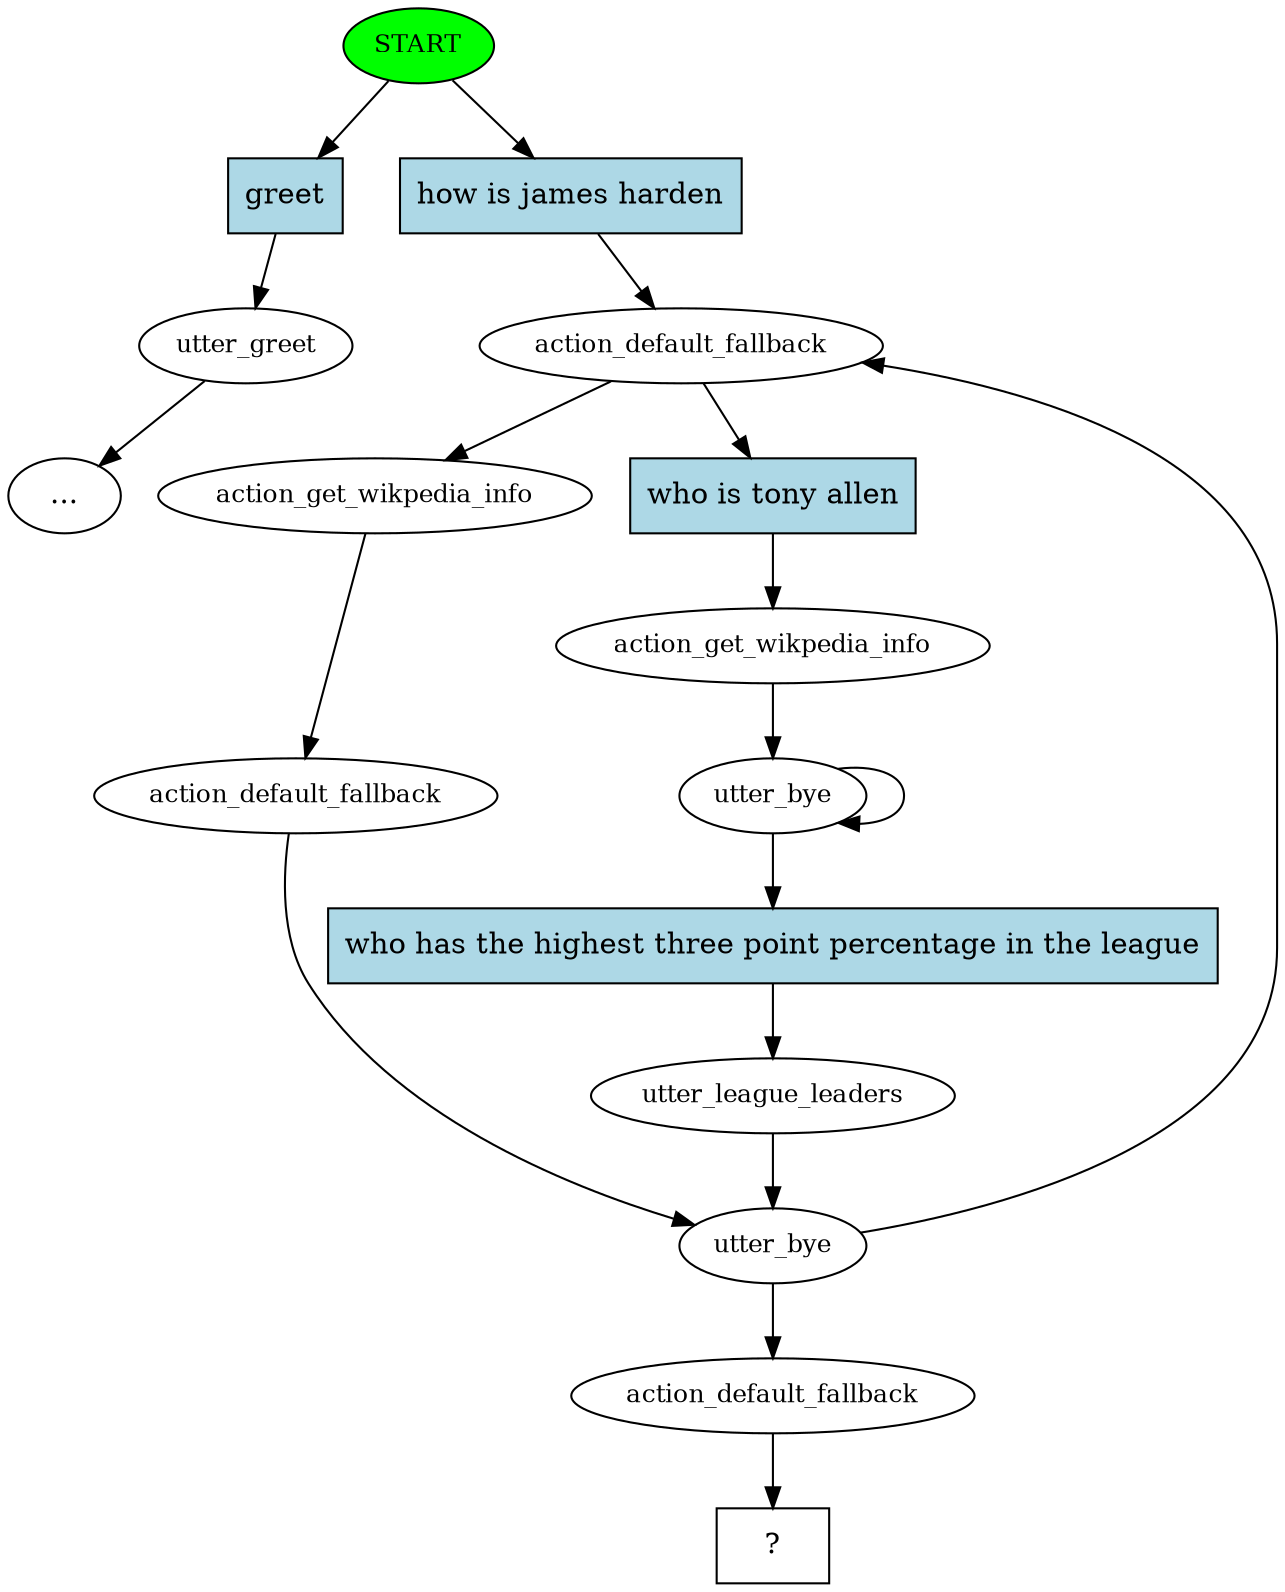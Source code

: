 digraph  {
0 [style=filled, fontsize=12, class="start active", fillcolor=green, label=START];
1 [fontsize=12, class="", label=utter_greet];
6 [fontsize=12, class=active, label=action_default_fallback];
7 [fontsize=12, class=active, label=action_get_wikpedia_info];
8 [fontsize=12, class=active, label=action_default_fallback];
9 [fontsize=12, class=active, label=utter_bye];
11 [fontsize=12, class=active, label=action_get_wikpedia_info];
12 [fontsize=12, class=active, label=utter_bye];
14 [fontsize=12, class=active, label=utter_league_leaders];
16 [fontsize=12, class=active, label=action_default_fallback];
17 [shape=rect, class="intent dashed active", label="  ?  "];
18 [label=greet, shape=rect, style=filled, class=intent, fillcolor=lightblue];
19 [label="how is james harden", shape=rect, style=filled, class="intent active", fillcolor=lightblue];
20 [label="who is tony allen", shape=rect, style=filled, class="intent active", fillcolor=lightblue];
21 [label="who has the highest three point percentage in the league", shape=rect, style=filled, class="intent active", fillcolor=lightblue];
"-7" [class=ellipsis, label="..."];
0 -> 18  [class="", key=0];
0 -> 19  [class=active, key=0];
1 -> "-7"  [class="", key=NONE, label=""];
6 -> 20  [class=active, key=0];
6 -> 7  [class=active, key=NONE, label=""];
7 -> 8  [class=active, key=NONE, label=""];
8 -> 9  [class=active, key=NONE, label=""];
9 -> 16  [class=active, key=NONE, label=""];
9 -> 6  [class=active, key=NONE, label=""];
11 -> 12  [class=active, key=NONE, label=""];
12 -> 12  [class=active, key=NONE, label=""];
12 -> 21  [class=active, key=0];
14 -> 9  [class=active, key=NONE, label=""];
16 -> 17  [class=active, key=NONE, label=""];
18 -> 1  [class="", key=0];
19 -> 6  [class=active, key=0];
20 -> 11  [class=active, key=0];
21 -> 14  [class=active, key=0];
}
